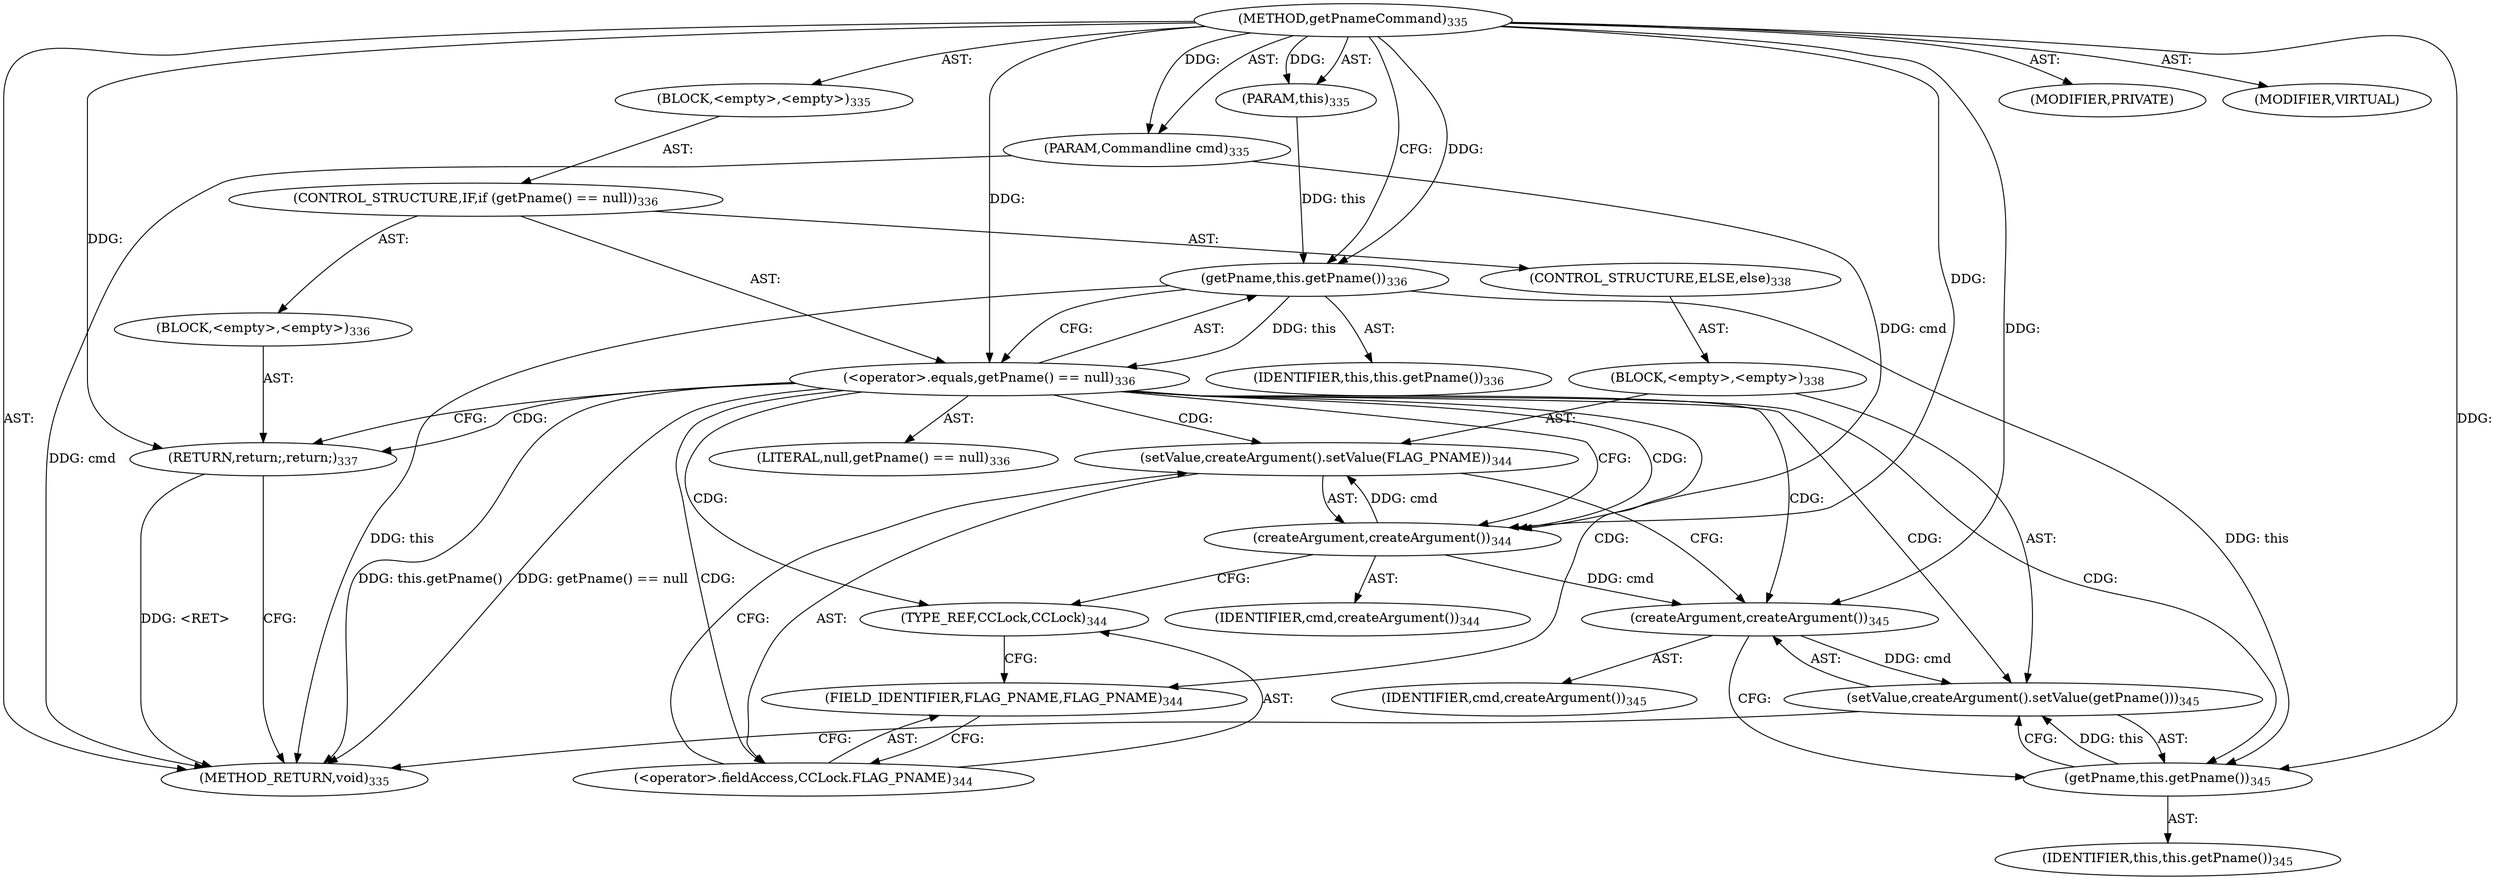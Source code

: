 digraph "getPnameCommand" {  
"111669149712" [label = <(METHOD,getPnameCommand)<SUB>335</SUB>> ]
"115964116996" [label = <(PARAM,this)<SUB>335</SUB>> ]
"115964117019" [label = <(PARAM,Commandline cmd)<SUB>335</SUB>> ]
"25769803802" [label = <(BLOCK,&lt;empty&gt;,&lt;empty&gt;)<SUB>335</SUB>> ]
"47244640265" [label = <(CONTROL_STRUCTURE,IF,if (getPname() == null))<SUB>336</SUB>> ]
"30064771149" [label = <(&lt;operator&gt;.equals,getPname() == null)<SUB>336</SUB>> ]
"30064771150" [label = <(getPname,this.getPname())<SUB>336</SUB>> ]
"68719476752" [label = <(IDENTIFIER,this,this.getPname())<SUB>336</SUB>> ]
"90194313221" [label = <(LITERAL,null,getPname() == null)<SUB>336</SUB>> ]
"25769803803" [label = <(BLOCK,&lt;empty&gt;,&lt;empty&gt;)<SUB>336</SUB>> ]
"146028888072" [label = <(RETURN,return;,return;)<SUB>337</SUB>> ]
"47244640266" [label = <(CONTROL_STRUCTURE,ELSE,else)<SUB>338</SUB>> ]
"25769803804" [label = <(BLOCK,&lt;empty&gt;,&lt;empty&gt;)<SUB>338</SUB>> ]
"30064771151" [label = <(setValue,createArgument().setValue(FLAG_PNAME))<SUB>344</SUB>> ]
"30064771152" [label = <(createArgument,createArgument())<SUB>344</SUB>> ]
"68719476806" [label = <(IDENTIFIER,cmd,createArgument())<SUB>344</SUB>> ]
"30064771153" [label = <(&lt;operator&gt;.fieldAccess,CCLock.FLAG_PNAME)<SUB>344</SUB>> ]
"180388626436" [label = <(TYPE_REF,CCLock,CCLock)<SUB>344</SUB>> ]
"55834574865" [label = <(FIELD_IDENTIFIER,FLAG_PNAME,FLAG_PNAME)<SUB>344</SUB>> ]
"30064771154" [label = <(setValue,createArgument().setValue(getPname()))<SUB>345</SUB>> ]
"30064771155" [label = <(createArgument,createArgument())<SUB>345</SUB>> ]
"68719476807" [label = <(IDENTIFIER,cmd,createArgument())<SUB>345</SUB>> ]
"30064771156" [label = <(getPname,this.getPname())<SUB>345</SUB>> ]
"68719476753" [label = <(IDENTIFIER,this,this.getPname())<SUB>345</SUB>> ]
"133143986214" [label = <(MODIFIER,PRIVATE)> ]
"133143986215" [label = <(MODIFIER,VIRTUAL)> ]
"128849018896" [label = <(METHOD_RETURN,void)<SUB>335</SUB>> ]
  "111669149712" -> "115964116996"  [ label = "AST: "] 
  "111669149712" -> "115964117019"  [ label = "AST: "] 
  "111669149712" -> "25769803802"  [ label = "AST: "] 
  "111669149712" -> "133143986214"  [ label = "AST: "] 
  "111669149712" -> "133143986215"  [ label = "AST: "] 
  "111669149712" -> "128849018896"  [ label = "AST: "] 
  "25769803802" -> "47244640265"  [ label = "AST: "] 
  "47244640265" -> "30064771149"  [ label = "AST: "] 
  "47244640265" -> "25769803803"  [ label = "AST: "] 
  "47244640265" -> "47244640266"  [ label = "AST: "] 
  "30064771149" -> "30064771150"  [ label = "AST: "] 
  "30064771149" -> "90194313221"  [ label = "AST: "] 
  "30064771150" -> "68719476752"  [ label = "AST: "] 
  "25769803803" -> "146028888072"  [ label = "AST: "] 
  "47244640266" -> "25769803804"  [ label = "AST: "] 
  "25769803804" -> "30064771151"  [ label = "AST: "] 
  "25769803804" -> "30064771154"  [ label = "AST: "] 
  "30064771151" -> "30064771152"  [ label = "AST: "] 
  "30064771151" -> "30064771153"  [ label = "AST: "] 
  "30064771152" -> "68719476806"  [ label = "AST: "] 
  "30064771153" -> "180388626436"  [ label = "AST: "] 
  "30064771153" -> "55834574865"  [ label = "AST: "] 
  "30064771154" -> "30064771155"  [ label = "AST: "] 
  "30064771154" -> "30064771156"  [ label = "AST: "] 
  "30064771155" -> "68719476807"  [ label = "AST: "] 
  "30064771156" -> "68719476753"  [ label = "AST: "] 
  "30064771149" -> "146028888072"  [ label = "CFG: "] 
  "30064771149" -> "30064771152"  [ label = "CFG: "] 
  "30064771150" -> "30064771149"  [ label = "CFG: "] 
  "146028888072" -> "128849018896"  [ label = "CFG: "] 
  "30064771151" -> "30064771155"  [ label = "CFG: "] 
  "30064771154" -> "128849018896"  [ label = "CFG: "] 
  "30064771152" -> "180388626436"  [ label = "CFG: "] 
  "30064771153" -> "30064771151"  [ label = "CFG: "] 
  "30064771155" -> "30064771156"  [ label = "CFG: "] 
  "30064771156" -> "30064771154"  [ label = "CFG: "] 
  "180388626436" -> "55834574865"  [ label = "CFG: "] 
  "55834574865" -> "30064771153"  [ label = "CFG: "] 
  "111669149712" -> "30064771150"  [ label = "CFG: "] 
  "146028888072" -> "128849018896"  [ label = "DDG: &lt;RET&gt;"] 
  "115964117019" -> "128849018896"  [ label = "DDG: cmd"] 
  "30064771150" -> "128849018896"  [ label = "DDG: this"] 
  "30064771149" -> "128849018896"  [ label = "DDG: this.getPname()"] 
  "30064771149" -> "128849018896"  [ label = "DDG: getPname() == null"] 
  "111669149712" -> "115964116996"  [ label = "DDG: "] 
  "111669149712" -> "115964117019"  [ label = "DDG: "] 
  "30064771150" -> "30064771149"  [ label = "DDG: this"] 
  "111669149712" -> "30064771149"  [ label = "DDG: "] 
  "111669149712" -> "146028888072"  [ label = "DDG: "] 
  "115964116996" -> "30064771150"  [ label = "DDG: this"] 
  "111669149712" -> "30064771150"  [ label = "DDG: "] 
  "30064771152" -> "30064771151"  [ label = "DDG: cmd"] 
  "30064771155" -> "30064771154"  [ label = "DDG: cmd"] 
  "30064771156" -> "30064771154"  [ label = "DDG: this"] 
  "115964117019" -> "30064771152"  [ label = "DDG: cmd"] 
  "111669149712" -> "30064771152"  [ label = "DDG: "] 
  "30064771152" -> "30064771155"  [ label = "DDG: cmd"] 
  "111669149712" -> "30064771155"  [ label = "DDG: "] 
  "30064771150" -> "30064771156"  [ label = "DDG: this"] 
  "111669149712" -> "30064771156"  [ label = "DDG: "] 
  "30064771149" -> "30064771156"  [ label = "CDG: "] 
  "30064771149" -> "30064771155"  [ label = "CDG: "] 
  "30064771149" -> "30064771154"  [ label = "CDG: "] 
  "30064771149" -> "30064771153"  [ label = "CDG: "] 
  "30064771149" -> "180388626436"  [ label = "CDG: "] 
  "30064771149" -> "55834574865"  [ label = "CDG: "] 
  "30064771149" -> "30064771152"  [ label = "CDG: "] 
  "30064771149" -> "30064771151"  [ label = "CDG: "] 
  "30064771149" -> "146028888072"  [ label = "CDG: "] 
}
